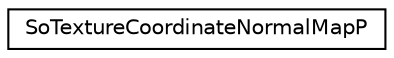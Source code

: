 digraph "Graphical Class Hierarchy"
{
 // LATEX_PDF_SIZE
  edge [fontname="Helvetica",fontsize="10",labelfontname="Helvetica",labelfontsize="10"];
  node [fontname="Helvetica",fontsize="10",shape=record];
  rankdir="LR";
  Node0 [label="SoTextureCoordinateNormalMapP",height=0.2,width=0.4,color="black", fillcolor="white", style="filled",URL="$classSoTextureCoordinateNormalMapP.html",tooltip=" "];
}
